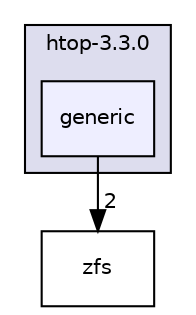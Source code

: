 digraph "linux/download/htop-3.3.0/generic" {
  compound=true
  node [ fontsize="10", fontname="Helvetica"];
  edge [ labelfontsize="10", labelfontname="Helvetica"];
  subgraph clusterdir_b932c5e19070f08215315961f36cd8a5 {
    graph [ bgcolor="#ddddee", pencolor="black", label="htop-3.3.0" fontname="Helvetica", fontsize="10", URL="dir_b932c5e19070f08215315961f36cd8a5.html"]
  dir_9d543c6ce8c2289cd55a6f73485c93f1 [shape=box, label="generic", style="filled", fillcolor="#eeeeff", pencolor="black", URL="dir_9d543c6ce8c2289cd55a6f73485c93f1.html"];
  }
  dir_240f9a125fb2d8aefe3163bb4736c458 [shape=box label="zfs" URL="dir_240f9a125fb2d8aefe3163bb4736c458.html"];
  dir_9d543c6ce8c2289cd55a6f73485c93f1->dir_240f9a125fb2d8aefe3163bb4736c458 [headlabel="2", labeldistance=1.5 headhref="dir_000023_000029.html"];
}
